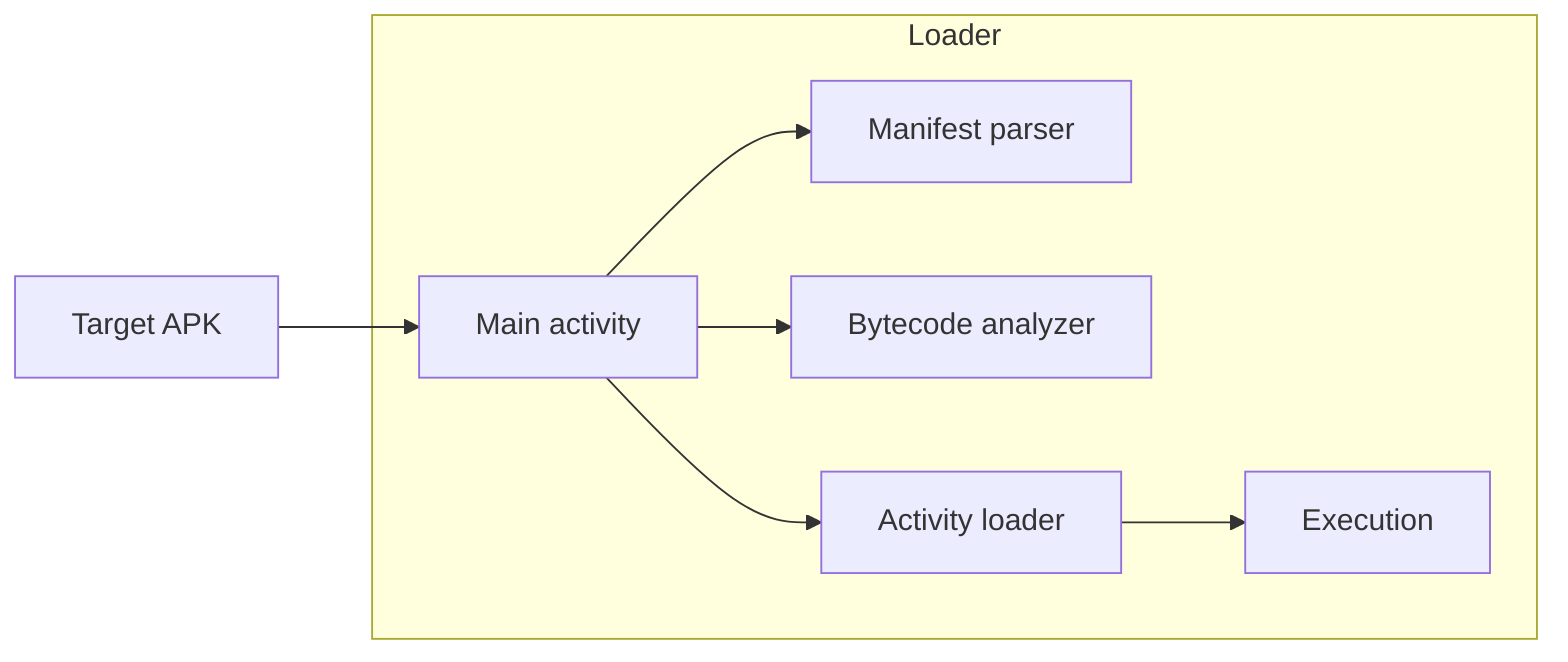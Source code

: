 flowchart LR;
  target["Target APK"]
  target-->MainAct["Main activity"]
  subgraph Loader  
  MainAct-->Manifest["Manifest parser"]
  MainAct-->decomp["Bytecode analyzer"]
  MainAct-->ActLoader["Activity loader"]
  ActLoader-->exec["Execution"]
  end